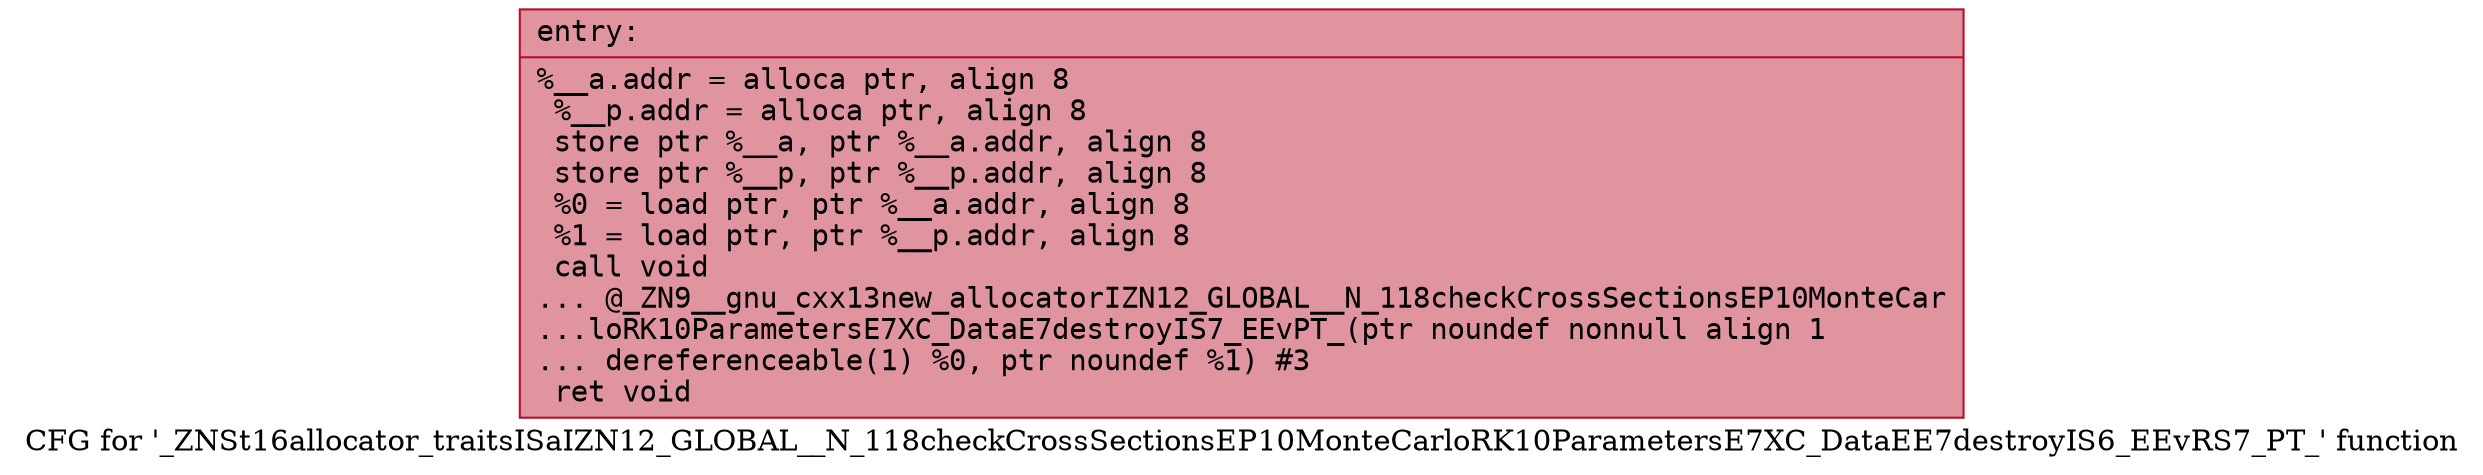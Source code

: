digraph "CFG for '_ZNSt16allocator_traitsISaIZN12_GLOBAL__N_118checkCrossSectionsEP10MonteCarloRK10ParametersE7XC_DataEE7destroyIS6_EEvRS7_PT_' function" {
	label="CFG for '_ZNSt16allocator_traitsISaIZN12_GLOBAL__N_118checkCrossSectionsEP10MonteCarloRK10ParametersE7XC_DataEE7destroyIS6_EEvRS7_PT_' function";

	Node0x55dab4982db0 [shape=record,color="#b70d28ff", style=filled, fillcolor="#b70d2870" fontname="Courier",label="{entry:\l|  %__a.addr = alloca ptr, align 8\l  %__p.addr = alloca ptr, align 8\l  store ptr %__a, ptr %__a.addr, align 8\l  store ptr %__p, ptr %__p.addr, align 8\l  %0 = load ptr, ptr %__a.addr, align 8\l  %1 = load ptr, ptr %__p.addr, align 8\l  call void\l... @_ZN9__gnu_cxx13new_allocatorIZN12_GLOBAL__N_118checkCrossSectionsEP10MonteCar\l...loRK10ParametersE7XC_DataE7destroyIS7_EEvPT_(ptr noundef nonnull align 1\l... dereferenceable(1) %0, ptr noundef %1) #3\l  ret void\l}"];
}
